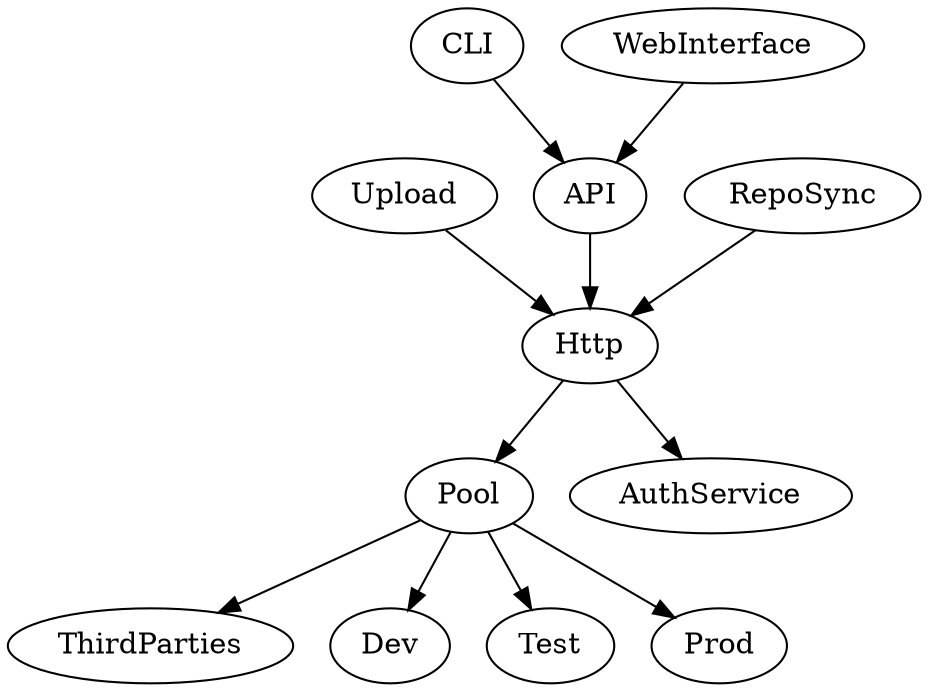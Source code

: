 digraph Overview {
  Pool -> ThirdParties;
  Pool -> Dev;
  Pool -> Test;
  Pool -> Prod;

  Http -> AuthService;

  Http -> Pool;

  Upload -> Http;
  API -> Http;
  RepoSync -> Http;

  CLI -> API;

  WebInterface -> API;
}
